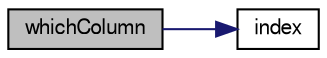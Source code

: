 digraph "whichColumn"
{
  bgcolor="transparent";
  edge [fontname="FreeSans",fontsize="10",labelfontname="FreeSans",labelfontsize="10"];
  node [fontname="FreeSans",fontsize="10",shape=record];
  rankdir="LR";
  Node597 [label="whichColumn",height=0.2,width=0.4,color="black", fillcolor="grey75", style="filled", fontcolor="black"];
  Node597 -> Node598 [color="midnightblue",fontsize="10",style="solid",fontname="FreeSans"];
  Node598 [label="index",height=0.2,width=0.4,color="black",URL="$a21674.html#a5b45e560ea9669af82205fb6711d24b7",tooltip="Return index into m. "];
}
